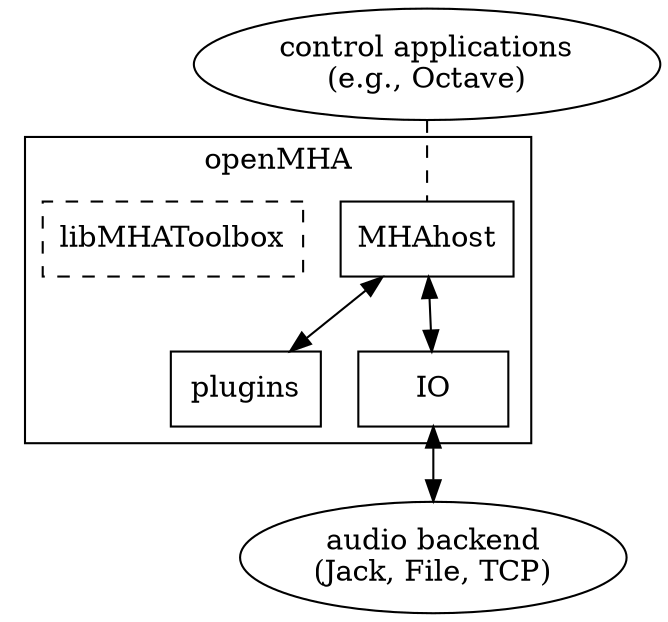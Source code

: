 graph openmha {

  margin = "0";
  splines = "line";

  subgraph cluster_openmha {

    margin = "8";
    label = "openMHA";

    {
      node [shape="box",width="1",height="0.5"];

      plugins;
      IO;
      MHAhost;
      libMHAToolbox [style="dashed"];
    };

    //libMHAToolbox -- MHAhost:w [style="dashed"];
    //libMHAToolbox -- plugins:w [style="dashed"];
    //libMHAToolbox -- IO:w [style="dashed"];

  };

  config [label="control applications\n(e.g., Octave)"];

  
  audiobackend [label="audio backend\n(Jack, File, TCP)"];


  MHAhost -- IO [dir="both"];
  config -- MHAhost [style="dashed"];
  MHAhost -- plugins [dir="both"];
  

  IO -- audiobackend [dir="both"];

}

// Local Variables:
// mode: c
// End:
